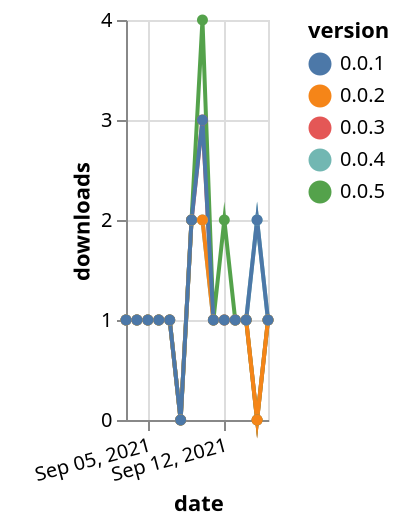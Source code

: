 {"$schema": "https://vega.github.io/schema/vega-lite/v5.json", "description": "A simple bar chart with embedded data.", "data": {"values": [{"date": "2021-09-03", "total": 185, "delta": 1, "version": "0.0.3"}, {"date": "2021-09-04", "total": 186, "delta": 1, "version": "0.0.3"}, {"date": "2021-09-05", "total": 187, "delta": 1, "version": "0.0.3"}, {"date": "2021-09-06", "total": 188, "delta": 1, "version": "0.0.3"}, {"date": "2021-09-07", "total": 189, "delta": 1, "version": "0.0.3"}, {"date": "2021-09-08", "total": 189, "delta": 0, "version": "0.0.3"}, {"date": "2021-09-09", "total": 191, "delta": 2, "version": "0.0.3"}, {"date": "2021-09-10", "total": 194, "delta": 3, "version": "0.0.3"}, {"date": "2021-09-11", "total": 195, "delta": 1, "version": "0.0.3"}, {"date": "2021-09-12", "total": 196, "delta": 1, "version": "0.0.3"}, {"date": "2021-09-13", "total": 197, "delta": 1, "version": "0.0.3"}, {"date": "2021-09-14", "total": 198, "delta": 1, "version": "0.0.3"}, {"date": "2021-09-15", "total": 198, "delta": 0, "version": "0.0.3"}, {"date": "2021-09-16", "total": 199, "delta": 1, "version": "0.0.3"}, {"date": "2021-09-03", "total": 261, "delta": 1, "version": "0.0.5"}, {"date": "2021-09-04", "total": 262, "delta": 1, "version": "0.0.5"}, {"date": "2021-09-05", "total": 263, "delta": 1, "version": "0.0.5"}, {"date": "2021-09-06", "total": 264, "delta": 1, "version": "0.0.5"}, {"date": "2021-09-07", "total": 265, "delta": 1, "version": "0.0.5"}, {"date": "2021-09-08", "total": 265, "delta": 0, "version": "0.0.5"}, {"date": "2021-09-09", "total": 267, "delta": 2, "version": "0.0.5"}, {"date": "2021-09-10", "total": 271, "delta": 4, "version": "0.0.5"}, {"date": "2021-09-11", "total": 272, "delta": 1, "version": "0.0.5"}, {"date": "2021-09-12", "total": 274, "delta": 2, "version": "0.0.5"}, {"date": "2021-09-13", "total": 275, "delta": 1, "version": "0.0.5"}, {"date": "2021-09-14", "total": 276, "delta": 1, "version": "0.0.5"}, {"date": "2021-09-15", "total": 276, "delta": 0, "version": "0.0.5"}, {"date": "2021-09-16", "total": 277, "delta": 1, "version": "0.0.5"}, {"date": "2021-09-03", "total": 366, "delta": 1, "version": "0.0.4"}, {"date": "2021-09-04", "total": 367, "delta": 1, "version": "0.0.4"}, {"date": "2021-09-05", "total": 368, "delta": 1, "version": "0.0.4"}, {"date": "2021-09-06", "total": 369, "delta": 1, "version": "0.0.4"}, {"date": "2021-09-07", "total": 370, "delta": 1, "version": "0.0.4"}, {"date": "2021-09-08", "total": 370, "delta": 0, "version": "0.0.4"}, {"date": "2021-09-09", "total": 372, "delta": 2, "version": "0.0.4"}, {"date": "2021-09-10", "total": 374, "delta": 2, "version": "0.0.4"}, {"date": "2021-09-11", "total": 375, "delta": 1, "version": "0.0.4"}, {"date": "2021-09-12", "total": 376, "delta": 1, "version": "0.0.4"}, {"date": "2021-09-13", "total": 377, "delta": 1, "version": "0.0.4"}, {"date": "2021-09-14", "total": 378, "delta": 1, "version": "0.0.4"}, {"date": "2021-09-15", "total": 380, "delta": 2, "version": "0.0.4"}, {"date": "2021-09-16", "total": 381, "delta": 1, "version": "0.0.4"}, {"date": "2021-09-03", "total": 220, "delta": 1, "version": "0.0.2"}, {"date": "2021-09-04", "total": 221, "delta": 1, "version": "0.0.2"}, {"date": "2021-09-05", "total": 222, "delta": 1, "version": "0.0.2"}, {"date": "2021-09-06", "total": 223, "delta": 1, "version": "0.0.2"}, {"date": "2021-09-07", "total": 224, "delta": 1, "version": "0.0.2"}, {"date": "2021-09-08", "total": 224, "delta": 0, "version": "0.0.2"}, {"date": "2021-09-09", "total": 226, "delta": 2, "version": "0.0.2"}, {"date": "2021-09-10", "total": 228, "delta": 2, "version": "0.0.2"}, {"date": "2021-09-11", "total": 229, "delta": 1, "version": "0.0.2"}, {"date": "2021-09-12", "total": 230, "delta": 1, "version": "0.0.2"}, {"date": "2021-09-13", "total": 231, "delta": 1, "version": "0.0.2"}, {"date": "2021-09-14", "total": 232, "delta": 1, "version": "0.0.2"}, {"date": "2021-09-15", "total": 232, "delta": 0, "version": "0.0.2"}, {"date": "2021-09-16", "total": 233, "delta": 1, "version": "0.0.2"}, {"date": "2021-09-03", "total": 390, "delta": 1, "version": "0.0.1"}, {"date": "2021-09-04", "total": 391, "delta": 1, "version": "0.0.1"}, {"date": "2021-09-05", "total": 392, "delta": 1, "version": "0.0.1"}, {"date": "2021-09-06", "total": 393, "delta": 1, "version": "0.0.1"}, {"date": "2021-09-07", "total": 394, "delta": 1, "version": "0.0.1"}, {"date": "2021-09-08", "total": 394, "delta": 0, "version": "0.0.1"}, {"date": "2021-09-09", "total": 396, "delta": 2, "version": "0.0.1"}, {"date": "2021-09-10", "total": 399, "delta": 3, "version": "0.0.1"}, {"date": "2021-09-11", "total": 400, "delta": 1, "version": "0.0.1"}, {"date": "2021-09-12", "total": 401, "delta": 1, "version": "0.0.1"}, {"date": "2021-09-13", "total": 402, "delta": 1, "version": "0.0.1"}, {"date": "2021-09-14", "total": 403, "delta": 1, "version": "0.0.1"}, {"date": "2021-09-15", "total": 405, "delta": 2, "version": "0.0.1"}, {"date": "2021-09-16", "total": 406, "delta": 1, "version": "0.0.1"}]}, "width": "container", "mark": {"type": "line", "point": {"filled": true}}, "encoding": {"x": {"field": "date", "type": "temporal", "timeUnit": "yearmonthdate", "title": "date", "axis": {"labelAngle": -15}}, "y": {"field": "delta", "type": "quantitative", "title": "downloads"}, "color": {"field": "version", "type": "nominal"}, "tooltip": {"field": "delta"}}}